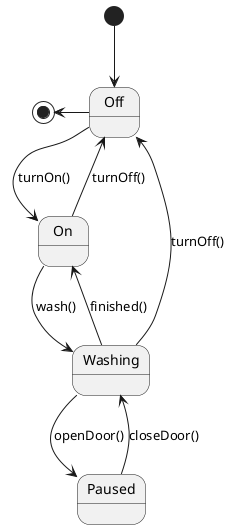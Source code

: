 @startuml

[*] -down-> Off
Off -right-> On : turnOn()
On --> Off : turnOff()
Washing --> On : finished()
On --> Washing  : wash()
Washing --> Paused : openDoor()
Paused --> Washing : closeDoor()
Washing --> Off : turnOff()
Off -left-> [*]

@enduml

@startuml

class Dishwasher {
    -dishwasherState : DishwasherState
    +turnOn() : void
    +turnOff() : void
    +wash() : void
    +finished() : void
    +openDoor() : void
    +closeDoor() : void
    +setState(dishwasherState : DishwasherState) : void
    +getState() : DishwasherState
}

abstract class DishwasherState {
    #dishwasher : Dishwasher
    +turnOn() : void
    +turnOff() : void
    +wash() : void
    +finished() : void
    +openDoor() : void
    +closeDoor() : void
    {abstract} +getStateName() : String
}

class OffState {
    +turnOn() : void
    +getStateName() : String
}
class OnState {
    +turnOff() : void
    +wash() : void
    +getStateName() : String
}
class WashingState {
    +finished() : void
    +openDoor() : void
    +turnOff() : void
    +getStateName() : String
}
class PausedState {
    +closeDoor() : void
    +getStateName() : String
}

Dishwasher *-right- DishwasherState

DishwasherState <|-- OffState
DishwasherState <|-- OnState
DishwasherState <|-- WashingState
DishwasherState <|-- PausedState

@enduml
